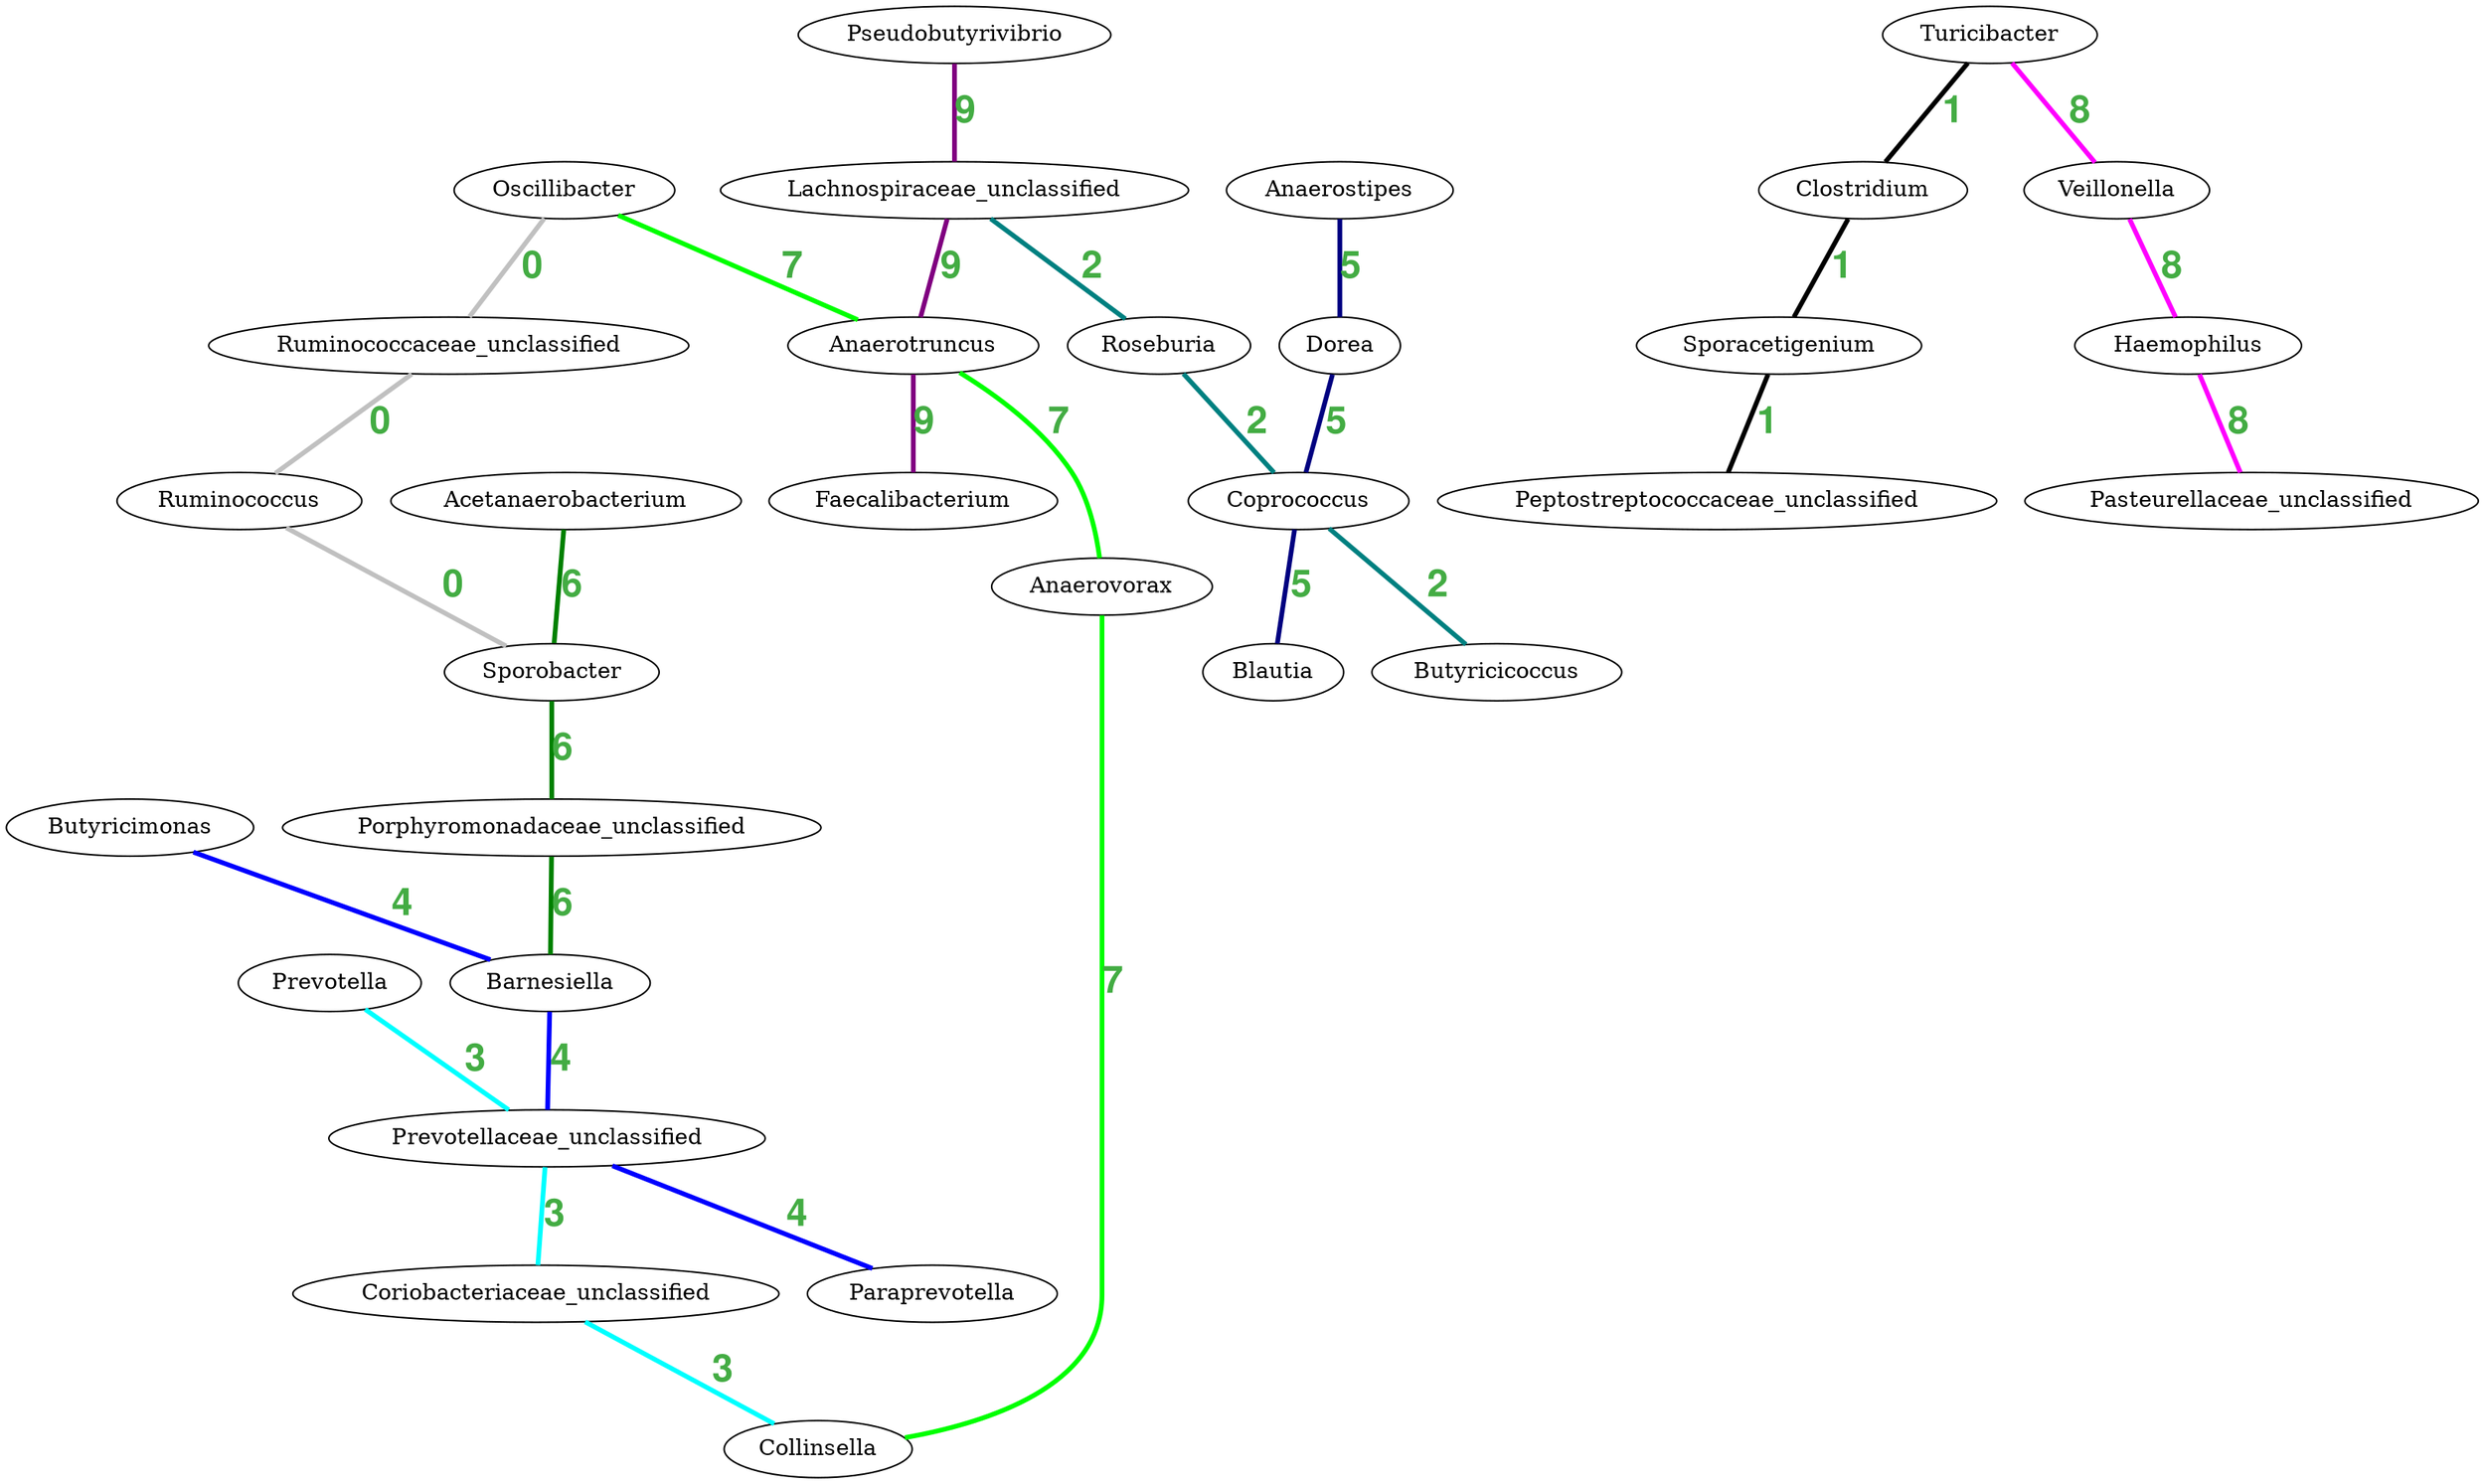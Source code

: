 graph G { 


	//Pattern: 0
	Oscillibacter
	Ruminococcaceae_unclassified
	Ruminococcus
	Sporobacter
	edge [color="#c0c0c0", penwidth=3, label="0", fontcolor="#43AC43", fontname="Helvetica bold", fontsize=24]
	Oscillibacter -- Ruminococcaceae_unclassified -- Ruminococcus -- Sporobacter

	//Pattern: 1
	Turicibacter
	Clostridium
	Sporacetigenium
	Peptostreptococcaceae_unclassified
	edge [color="#000000", penwidth=3, label="1", fontcolor="#43AC43", fontname="Helvetica bold", fontsize=24]
	Turicibacter -- Clostridium -- Sporacetigenium -- Peptostreptococcaceae_unclassified

	//Pattern: 2
	Lachnospiraceae_unclassified
	Roseburia
	Coprococcus
	Butyricicoccus
	edge [color="#008080", penwidth=3, label="2", fontcolor="#43AC43", fontname="Helvetica bold", fontsize=24]
	Lachnospiraceae_unclassified -- Roseburia -- Coprococcus -- Butyricicoccus

	//Pattern: 3
	Prevotella
	Prevotellaceae_unclassified
	Coriobacteriaceae_unclassified
	Collinsella
	edge [color="#00ffff", penwidth=3, label="3", fontcolor="#43AC43", fontname="Helvetica bold", fontsize=24]
	Prevotella -- Prevotellaceae_unclassified -- Coriobacteriaceae_unclassified -- Collinsella

	//Pattern: 4
	Butyricimonas
	Barnesiella
	Prevotellaceae_unclassified
	Paraprevotella
	edge [color="#0000ff", penwidth=3, label="4", fontcolor="#43AC43", fontname="Helvetica bold", fontsize=24]
	Butyricimonas -- Barnesiella -- Prevotellaceae_unclassified -- Paraprevotella

	//Pattern: 5
	Anaerostipes
	Dorea
	Coprococcus
	Blautia
	edge [color="#000080", penwidth=3, label="5", fontcolor="#43AC43", fontname="Helvetica bold", fontsize=24]
	Anaerostipes -- Dorea -- Coprococcus -- Blautia

	//Pattern: 6
	Acetanaerobacterium
	Sporobacter
	Porphyromonadaceae_unclassified
	Barnesiella
	edge [color="#008000", penwidth=3, label="6", fontcolor="#43AC43", fontname="Helvetica bold", fontsize=24]
	Acetanaerobacterium -- Sporobacter -- Porphyromonadaceae_unclassified -- Barnesiella

	//Pattern: 7
	Oscillibacter
	Anaerotruncus
	Anaerovorax
	Collinsella
	edge [color="#00ff00", penwidth=3, label="7", fontcolor="#43AC43", fontname="Helvetica bold", fontsize=24]
	Oscillibacter -- Anaerotruncus -- Anaerovorax -- Collinsella

	//Pattern: 8
	Turicibacter
	Veillonella
	Haemophilus
	Pasteurellaceae_unclassified
	edge [color="#ff00ff", penwidth=3, label="8", fontcolor="#43AC43", fontname="Helvetica bold", fontsize=24]
	Turicibacter -- Veillonella -- Haemophilus -- Pasteurellaceae_unclassified

	//Pattern: 9
	Pseudobutyrivibrio
	Lachnospiraceae_unclassified
	Anaerotruncus
	Faecalibacterium
	edge [color="#800080", penwidth=3, label="9", fontcolor="#43AC43", fontname="Helvetica bold", fontsize=24]
	Pseudobutyrivibrio -- Lachnospiraceae_unclassified -- Anaerotruncus -- Faecalibacterium}